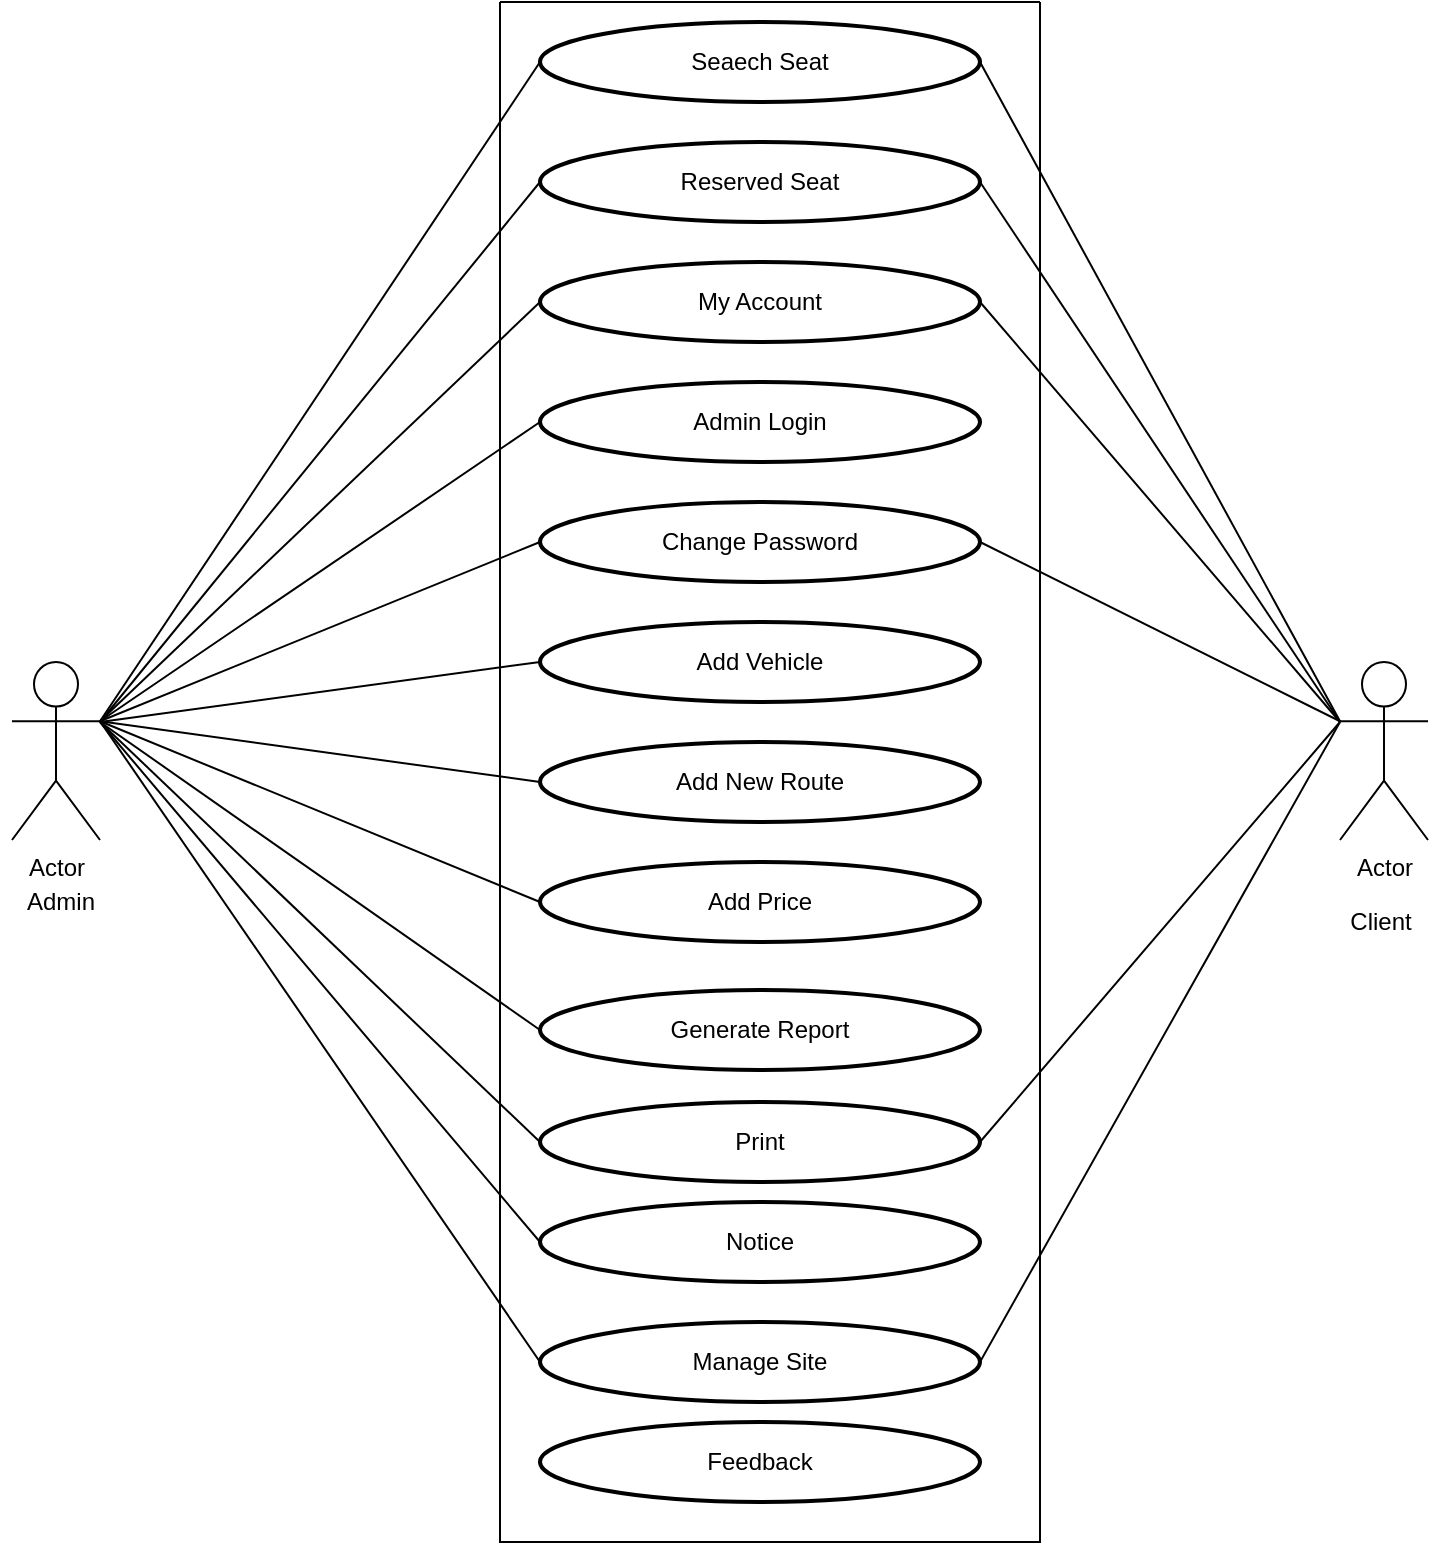 <mxfile version="21.0.8" type="github">
  <diagram name="Page-1" id="NfZpwAdwBdRwnYsRRmRd">
    <mxGraphModel dx="880" dy="522" grid="1" gridSize="10" guides="1" tooltips="1" connect="1" arrows="1" fold="1" page="1" pageScale="1" pageWidth="850" pageHeight="1100" math="0" shadow="0">
      <root>
        <mxCell id="0" />
        <mxCell id="1" parent="0" />
        <mxCell id="YMzF0FgZ5zBOFvpI4Gtu-1" value="Seaech Seat" style="strokeWidth=2;html=1;shape=mxgraph.flowchart.start_1;whiteSpace=wrap;" vertex="1" parent="1">
          <mxGeometry x="330" y="20" width="220" height="40" as="geometry" />
        </mxCell>
        <mxCell id="YMzF0FgZ5zBOFvpI4Gtu-10" value="Reserved Seat" style="strokeWidth=2;html=1;shape=mxgraph.flowchart.start_1;whiteSpace=wrap;" vertex="1" parent="1">
          <mxGeometry x="330" y="80" width="220" height="40" as="geometry" />
        </mxCell>
        <mxCell id="YMzF0FgZ5zBOFvpI4Gtu-11" value="My Account" style="strokeWidth=2;html=1;shape=mxgraph.flowchart.start_1;whiteSpace=wrap;" vertex="1" parent="1">
          <mxGeometry x="330" y="140" width="220" height="40" as="geometry" />
        </mxCell>
        <mxCell id="YMzF0FgZ5zBOFvpI4Gtu-12" value="Admin Login" style="strokeWidth=2;html=1;shape=mxgraph.flowchart.start_1;whiteSpace=wrap;" vertex="1" parent="1">
          <mxGeometry x="330" y="200" width="220" height="40" as="geometry" />
        </mxCell>
        <mxCell id="YMzF0FgZ5zBOFvpI4Gtu-13" value="Change Password" style="strokeWidth=2;html=1;shape=mxgraph.flowchart.start_1;whiteSpace=wrap;" vertex="1" parent="1">
          <mxGeometry x="330" y="260" width="220" height="40" as="geometry" />
        </mxCell>
        <mxCell id="YMzF0FgZ5zBOFvpI4Gtu-14" value="Add Vehicle" style="strokeWidth=2;html=1;shape=mxgraph.flowchart.start_1;whiteSpace=wrap;" vertex="1" parent="1">
          <mxGeometry x="330" y="320" width="220" height="40" as="geometry" />
        </mxCell>
        <mxCell id="YMzF0FgZ5zBOFvpI4Gtu-15" value="Add New Route" style="strokeWidth=2;html=1;shape=mxgraph.flowchart.start_1;whiteSpace=wrap;" vertex="1" parent="1">
          <mxGeometry x="330" y="380" width="220" height="40" as="geometry" />
        </mxCell>
        <mxCell id="YMzF0FgZ5zBOFvpI4Gtu-16" value="Add Price" style="strokeWidth=2;html=1;shape=mxgraph.flowchart.start_1;whiteSpace=wrap;" vertex="1" parent="1">
          <mxGeometry x="330" y="440" width="220" height="40" as="geometry" />
        </mxCell>
        <mxCell id="YMzF0FgZ5zBOFvpI4Gtu-17" value="Generate Report" style="strokeWidth=2;html=1;shape=mxgraph.flowchart.start_1;whiteSpace=wrap;" vertex="1" parent="1">
          <mxGeometry x="330" y="504" width="220" height="40" as="geometry" />
        </mxCell>
        <mxCell id="YMzF0FgZ5zBOFvpI4Gtu-18" value="Print" style="strokeWidth=2;html=1;shape=mxgraph.flowchart.start_1;whiteSpace=wrap;" vertex="1" parent="1">
          <mxGeometry x="330" y="560" width="220" height="40" as="geometry" />
        </mxCell>
        <mxCell id="YMzF0FgZ5zBOFvpI4Gtu-19" value="Notice" style="strokeWidth=2;html=1;shape=mxgraph.flowchart.start_1;whiteSpace=wrap;" vertex="1" parent="1">
          <mxGeometry x="330" y="610" width="220" height="40" as="geometry" />
        </mxCell>
        <mxCell id="YMzF0FgZ5zBOFvpI4Gtu-20" value="Manage Site" style="strokeWidth=2;html=1;shape=mxgraph.flowchart.start_1;whiteSpace=wrap;" vertex="1" parent="1">
          <mxGeometry x="330" y="670" width="220" height="40" as="geometry" />
        </mxCell>
        <mxCell id="YMzF0FgZ5zBOFvpI4Gtu-21" value="Actor" style="shape=umlActor;verticalLabelPosition=bottom;verticalAlign=top;html=1;" vertex="1" parent="1">
          <mxGeometry x="66" y="340" width="44" height="89" as="geometry" />
        </mxCell>
        <mxCell id="YMzF0FgZ5zBOFvpI4Gtu-22" value="Actor" style="shape=umlActor;verticalLabelPosition=bottom;verticalAlign=top;html=1;" vertex="1" parent="1">
          <mxGeometry x="730" y="340" width="44" height="89" as="geometry" />
        </mxCell>
        <mxCell id="YMzF0FgZ5zBOFvpI4Gtu-24" value="Admin" style="text;html=1;align=center;verticalAlign=middle;resizable=0;points=[];autosize=1;strokeColor=none;fillColor=none;" vertex="1" parent="1">
          <mxGeometry x="60" y="445" width="60" height="30" as="geometry" />
        </mxCell>
        <mxCell id="YMzF0FgZ5zBOFvpI4Gtu-25" value="Client" style="text;html=1;align=center;verticalAlign=middle;resizable=0;points=[];autosize=1;strokeColor=none;fillColor=none;" vertex="1" parent="1">
          <mxGeometry x="725" y="455" width="50" height="30" as="geometry" />
        </mxCell>
        <mxCell id="YMzF0FgZ5zBOFvpI4Gtu-26" value="" style="endArrow=none;html=1;rounded=0;exitX=1;exitY=0.333;exitDx=0;exitDy=0;exitPerimeter=0;entryX=0;entryY=0.5;entryDx=0;entryDy=0;entryPerimeter=0;" edge="1" parent="1" source="YMzF0FgZ5zBOFvpI4Gtu-21" target="YMzF0FgZ5zBOFvpI4Gtu-1">
          <mxGeometry width="50" height="50" relative="1" as="geometry">
            <mxPoint x="400" y="300" as="sourcePoint" />
            <mxPoint x="450" y="250" as="targetPoint" />
          </mxGeometry>
        </mxCell>
        <mxCell id="YMzF0FgZ5zBOFvpI4Gtu-27" value="" style="endArrow=none;html=1;rounded=0;entryX=0;entryY=0.5;entryDx=0;entryDy=0;entryPerimeter=0;" edge="1" parent="1" target="YMzF0FgZ5zBOFvpI4Gtu-10">
          <mxGeometry width="50" height="50" relative="1" as="geometry">
            <mxPoint x="110" y="370" as="sourcePoint" />
            <mxPoint x="450" y="250" as="targetPoint" />
          </mxGeometry>
        </mxCell>
        <mxCell id="YMzF0FgZ5zBOFvpI4Gtu-28" value="" style="endArrow=none;html=1;rounded=0;exitX=1;exitY=0.333;exitDx=0;exitDy=0;exitPerimeter=0;entryX=0;entryY=0.5;entryDx=0;entryDy=0;entryPerimeter=0;" edge="1" parent="1" source="YMzF0FgZ5zBOFvpI4Gtu-21" target="YMzF0FgZ5zBOFvpI4Gtu-11">
          <mxGeometry width="50" height="50" relative="1" as="geometry">
            <mxPoint x="400" y="300" as="sourcePoint" />
            <mxPoint x="450" y="250" as="targetPoint" />
          </mxGeometry>
        </mxCell>
        <mxCell id="YMzF0FgZ5zBOFvpI4Gtu-29" value="" style="endArrow=none;html=1;rounded=0;exitX=1;exitY=0.333;exitDx=0;exitDy=0;exitPerimeter=0;entryX=0;entryY=0.5;entryDx=0;entryDy=0;entryPerimeter=0;" edge="1" parent="1" source="YMzF0FgZ5zBOFvpI4Gtu-21" target="YMzF0FgZ5zBOFvpI4Gtu-12">
          <mxGeometry width="50" height="50" relative="1" as="geometry">
            <mxPoint x="400" y="300" as="sourcePoint" />
            <mxPoint x="450" y="250" as="targetPoint" />
          </mxGeometry>
        </mxCell>
        <mxCell id="YMzF0FgZ5zBOFvpI4Gtu-30" value="" style="endArrow=none;html=1;rounded=0;exitX=1;exitY=0.333;exitDx=0;exitDy=0;exitPerimeter=0;entryX=0;entryY=0.5;entryDx=0;entryDy=0;entryPerimeter=0;" edge="1" parent="1" source="YMzF0FgZ5zBOFvpI4Gtu-21" target="YMzF0FgZ5zBOFvpI4Gtu-13">
          <mxGeometry width="50" height="50" relative="1" as="geometry">
            <mxPoint x="400" y="300" as="sourcePoint" />
            <mxPoint x="450" y="250" as="targetPoint" />
          </mxGeometry>
        </mxCell>
        <mxCell id="YMzF0FgZ5zBOFvpI4Gtu-31" value="" style="endArrow=none;html=1;rounded=0;entryX=0;entryY=0.5;entryDx=0;entryDy=0;entryPerimeter=0;" edge="1" parent="1" target="YMzF0FgZ5zBOFvpI4Gtu-14">
          <mxGeometry width="50" height="50" relative="1" as="geometry">
            <mxPoint x="110" y="370" as="sourcePoint" />
            <mxPoint x="450" y="250" as="targetPoint" />
          </mxGeometry>
        </mxCell>
        <mxCell id="YMzF0FgZ5zBOFvpI4Gtu-32" value="" style="endArrow=none;html=1;rounded=0;exitX=1;exitY=0.333;exitDx=0;exitDy=0;exitPerimeter=0;entryX=0;entryY=0.5;entryDx=0;entryDy=0;entryPerimeter=0;" edge="1" parent="1" source="YMzF0FgZ5zBOFvpI4Gtu-21" target="YMzF0FgZ5zBOFvpI4Gtu-15">
          <mxGeometry width="50" height="50" relative="1" as="geometry">
            <mxPoint x="400" y="460" as="sourcePoint" />
            <mxPoint x="450" y="410" as="targetPoint" />
          </mxGeometry>
        </mxCell>
        <mxCell id="YMzF0FgZ5zBOFvpI4Gtu-33" value="" style="endArrow=none;html=1;rounded=0;exitX=1;exitY=0.333;exitDx=0;exitDy=0;exitPerimeter=0;entryX=0;entryY=0.5;entryDx=0;entryDy=0;entryPerimeter=0;" edge="1" parent="1" source="YMzF0FgZ5zBOFvpI4Gtu-21" target="YMzF0FgZ5zBOFvpI4Gtu-16">
          <mxGeometry width="50" height="50" relative="1" as="geometry">
            <mxPoint x="400" y="460" as="sourcePoint" />
            <mxPoint x="450" y="410" as="targetPoint" />
          </mxGeometry>
        </mxCell>
        <mxCell id="YMzF0FgZ5zBOFvpI4Gtu-34" value="" style="endArrow=none;html=1;rounded=0;entryX=0;entryY=0.5;entryDx=0;entryDy=0;entryPerimeter=0;" edge="1" parent="1" target="YMzF0FgZ5zBOFvpI4Gtu-17">
          <mxGeometry width="50" height="50" relative="1" as="geometry">
            <mxPoint x="110" y="370" as="sourcePoint" />
            <mxPoint x="450" y="410" as="targetPoint" />
          </mxGeometry>
        </mxCell>
        <mxCell id="YMzF0FgZ5zBOFvpI4Gtu-35" value="" style="endArrow=none;html=1;rounded=0;entryX=0;entryY=0.5;entryDx=0;entryDy=0;entryPerimeter=0;" edge="1" parent="1" target="YMzF0FgZ5zBOFvpI4Gtu-18">
          <mxGeometry width="50" height="50" relative="1" as="geometry">
            <mxPoint x="110" y="370" as="sourcePoint" />
            <mxPoint x="450" y="410" as="targetPoint" />
          </mxGeometry>
        </mxCell>
        <mxCell id="YMzF0FgZ5zBOFvpI4Gtu-36" value="" style="endArrow=none;html=1;rounded=0;entryX=0;entryY=0.5;entryDx=0;entryDy=0;entryPerimeter=0;" edge="1" parent="1" target="YMzF0FgZ5zBOFvpI4Gtu-19">
          <mxGeometry width="50" height="50" relative="1" as="geometry">
            <mxPoint x="110" y="370" as="sourcePoint" />
            <mxPoint x="450" y="410" as="targetPoint" />
          </mxGeometry>
        </mxCell>
        <mxCell id="YMzF0FgZ5zBOFvpI4Gtu-37" value="" style="endArrow=none;html=1;rounded=0;exitX=1;exitY=0.333;exitDx=0;exitDy=0;exitPerimeter=0;entryX=0;entryY=0.5;entryDx=0;entryDy=0;entryPerimeter=0;" edge="1" parent="1" source="YMzF0FgZ5zBOFvpI4Gtu-21" target="YMzF0FgZ5zBOFvpI4Gtu-20">
          <mxGeometry width="50" height="50" relative="1" as="geometry">
            <mxPoint x="400" y="460" as="sourcePoint" />
            <mxPoint x="450" y="410" as="targetPoint" />
          </mxGeometry>
        </mxCell>
        <mxCell id="YMzF0FgZ5zBOFvpI4Gtu-38" value="Feedback" style="strokeWidth=2;html=1;shape=mxgraph.flowchart.start_1;whiteSpace=wrap;" vertex="1" parent="1">
          <mxGeometry x="330" y="720" width="220" height="40" as="geometry" />
        </mxCell>
        <mxCell id="YMzF0FgZ5zBOFvpI4Gtu-39" value="" style="endArrow=none;html=1;rounded=0;entryX=0;entryY=0.333;entryDx=0;entryDy=0;entryPerimeter=0;exitX=1;exitY=0.5;exitDx=0;exitDy=0;exitPerimeter=0;" edge="1" parent="1" source="YMzF0FgZ5zBOFvpI4Gtu-1" target="YMzF0FgZ5zBOFvpI4Gtu-22">
          <mxGeometry width="50" height="50" relative="1" as="geometry">
            <mxPoint x="400" y="300" as="sourcePoint" />
            <mxPoint x="450" y="250" as="targetPoint" />
          </mxGeometry>
        </mxCell>
        <mxCell id="YMzF0FgZ5zBOFvpI4Gtu-40" value="" style="endArrow=none;html=1;rounded=0;exitX=1;exitY=0.5;exitDx=0;exitDy=0;exitPerimeter=0;" edge="1" parent="1" source="YMzF0FgZ5zBOFvpI4Gtu-10">
          <mxGeometry width="50" height="50" relative="1" as="geometry">
            <mxPoint x="400" y="300" as="sourcePoint" />
            <mxPoint x="730" y="370" as="targetPoint" />
          </mxGeometry>
        </mxCell>
        <mxCell id="YMzF0FgZ5zBOFvpI4Gtu-41" value="" style="endArrow=none;html=1;rounded=0;entryX=1;entryY=0.5;entryDx=0;entryDy=0;entryPerimeter=0;" edge="1" parent="1" target="YMzF0FgZ5zBOFvpI4Gtu-11">
          <mxGeometry width="50" height="50" relative="1" as="geometry">
            <mxPoint x="730" y="370" as="sourcePoint" />
            <mxPoint x="450" y="250" as="targetPoint" />
          </mxGeometry>
        </mxCell>
        <mxCell id="YMzF0FgZ5zBOFvpI4Gtu-42" value="" style="endArrow=none;html=1;rounded=0;entryX=0;entryY=0.333;entryDx=0;entryDy=0;entryPerimeter=0;exitX=1;exitY=0.5;exitDx=0;exitDy=0;exitPerimeter=0;" edge="1" parent="1" source="YMzF0FgZ5zBOFvpI4Gtu-13" target="YMzF0FgZ5zBOFvpI4Gtu-22">
          <mxGeometry width="50" height="50" relative="1" as="geometry">
            <mxPoint x="400" y="300" as="sourcePoint" />
            <mxPoint x="450" y="250" as="targetPoint" />
          </mxGeometry>
        </mxCell>
        <mxCell id="YMzF0FgZ5zBOFvpI4Gtu-43" value="" style="endArrow=none;html=1;rounded=0;exitX=1;exitY=0.5;exitDx=0;exitDy=0;exitPerimeter=0;" edge="1" parent="1" source="YMzF0FgZ5zBOFvpI4Gtu-18">
          <mxGeometry width="50" height="50" relative="1" as="geometry">
            <mxPoint x="400" y="460" as="sourcePoint" />
            <mxPoint x="730" y="370" as="targetPoint" />
          </mxGeometry>
        </mxCell>
        <mxCell id="YMzF0FgZ5zBOFvpI4Gtu-44" value="" style="endArrow=none;html=1;rounded=0;exitX=1;exitY=0.5;exitDx=0;exitDy=0;exitPerimeter=0;" edge="1" parent="1" source="YMzF0FgZ5zBOFvpI4Gtu-20">
          <mxGeometry width="50" height="50" relative="1" as="geometry">
            <mxPoint x="400" y="460" as="sourcePoint" />
            <mxPoint x="730" y="370" as="targetPoint" />
          </mxGeometry>
        </mxCell>
        <mxCell id="YMzF0FgZ5zBOFvpI4Gtu-45" value="" style="swimlane;startSize=0;" vertex="1" parent="1">
          <mxGeometry x="310" y="10" width="270" height="770" as="geometry" />
        </mxCell>
      </root>
    </mxGraphModel>
  </diagram>
</mxfile>
